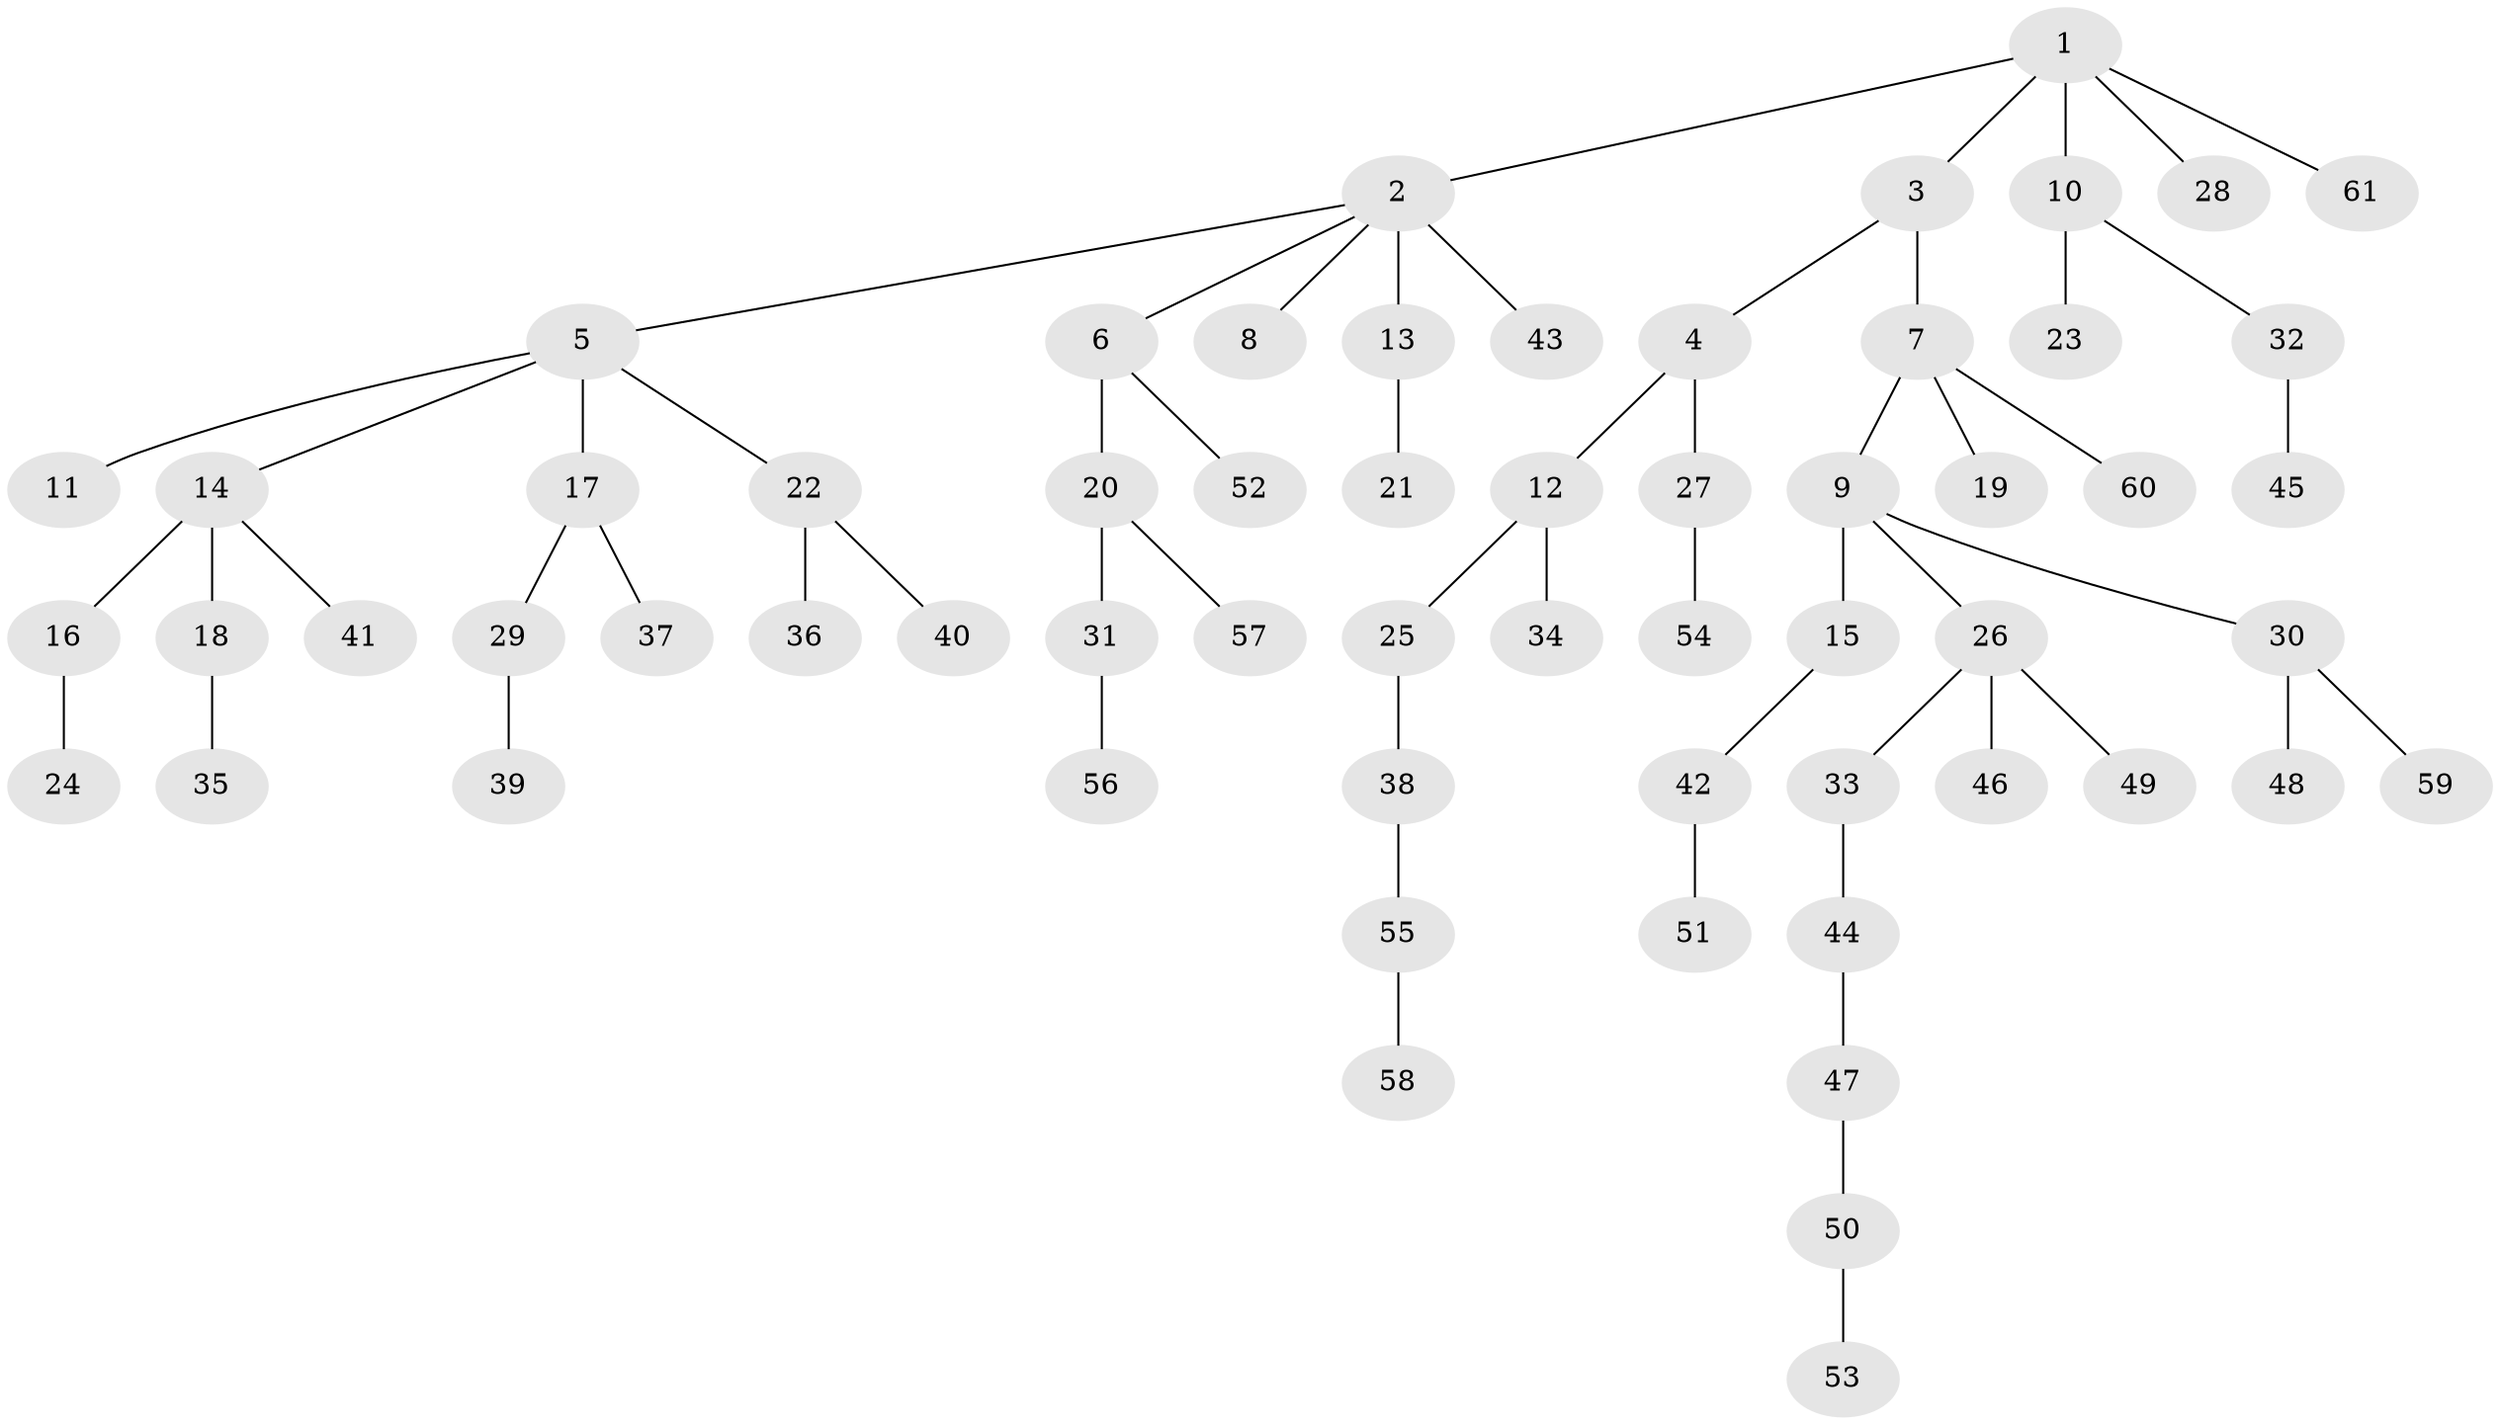 // original degree distribution, {6: 0.01680672268907563, 7: 0.008403361344537815, 4: 0.07563025210084033, 5: 0.025210084033613446, 2: 0.21008403361344538, 8: 0.008403361344537815, 1: 0.5294117647058824, 3: 0.12605042016806722}
// Generated by graph-tools (version 1.1) at 2025/36/03/09/25 02:36:43]
// undirected, 61 vertices, 60 edges
graph export_dot {
graph [start="1"]
  node [color=gray90,style=filled];
  1;
  2;
  3;
  4;
  5;
  6;
  7;
  8;
  9;
  10;
  11;
  12;
  13;
  14;
  15;
  16;
  17;
  18;
  19;
  20;
  21;
  22;
  23;
  24;
  25;
  26;
  27;
  28;
  29;
  30;
  31;
  32;
  33;
  34;
  35;
  36;
  37;
  38;
  39;
  40;
  41;
  42;
  43;
  44;
  45;
  46;
  47;
  48;
  49;
  50;
  51;
  52;
  53;
  54;
  55;
  56;
  57;
  58;
  59;
  60;
  61;
  1 -- 2 [weight=1.0];
  1 -- 3 [weight=1.0];
  1 -- 10 [weight=1.0];
  1 -- 28 [weight=1.0];
  1 -- 61 [weight=1.0];
  2 -- 5 [weight=1.0];
  2 -- 6 [weight=1.0];
  2 -- 8 [weight=1.0];
  2 -- 13 [weight=1.0];
  2 -- 43 [weight=2.0];
  3 -- 4 [weight=1.0];
  3 -- 7 [weight=1.0];
  4 -- 12 [weight=1.0];
  4 -- 27 [weight=1.0];
  5 -- 11 [weight=1.0];
  5 -- 14 [weight=1.0];
  5 -- 17 [weight=1.0];
  5 -- 22 [weight=1.0];
  6 -- 20 [weight=1.0];
  6 -- 52 [weight=1.0];
  7 -- 9 [weight=1.0];
  7 -- 19 [weight=1.0];
  7 -- 60 [weight=1.0];
  9 -- 15 [weight=1.0];
  9 -- 26 [weight=1.0];
  9 -- 30 [weight=1.0];
  10 -- 23 [weight=1.0];
  10 -- 32 [weight=1.0];
  12 -- 25 [weight=1.0];
  12 -- 34 [weight=2.0];
  13 -- 21 [weight=1.0];
  14 -- 16 [weight=1.0];
  14 -- 18 [weight=4.0];
  14 -- 41 [weight=1.0];
  15 -- 42 [weight=1.0];
  16 -- 24 [weight=1.0];
  17 -- 29 [weight=1.0];
  17 -- 37 [weight=1.0];
  18 -- 35 [weight=1.0];
  20 -- 31 [weight=1.0];
  20 -- 57 [weight=1.0];
  22 -- 36 [weight=1.0];
  22 -- 40 [weight=1.0];
  25 -- 38 [weight=1.0];
  26 -- 33 [weight=1.0];
  26 -- 46 [weight=1.0];
  26 -- 49 [weight=1.0];
  27 -- 54 [weight=1.0];
  29 -- 39 [weight=1.0];
  30 -- 48 [weight=2.0];
  30 -- 59 [weight=1.0];
  31 -- 56 [weight=1.0];
  32 -- 45 [weight=2.0];
  33 -- 44 [weight=1.0];
  38 -- 55 [weight=1.0];
  42 -- 51 [weight=1.0];
  44 -- 47 [weight=1.0];
  47 -- 50 [weight=1.0];
  50 -- 53 [weight=1.0];
  55 -- 58 [weight=1.0];
}
